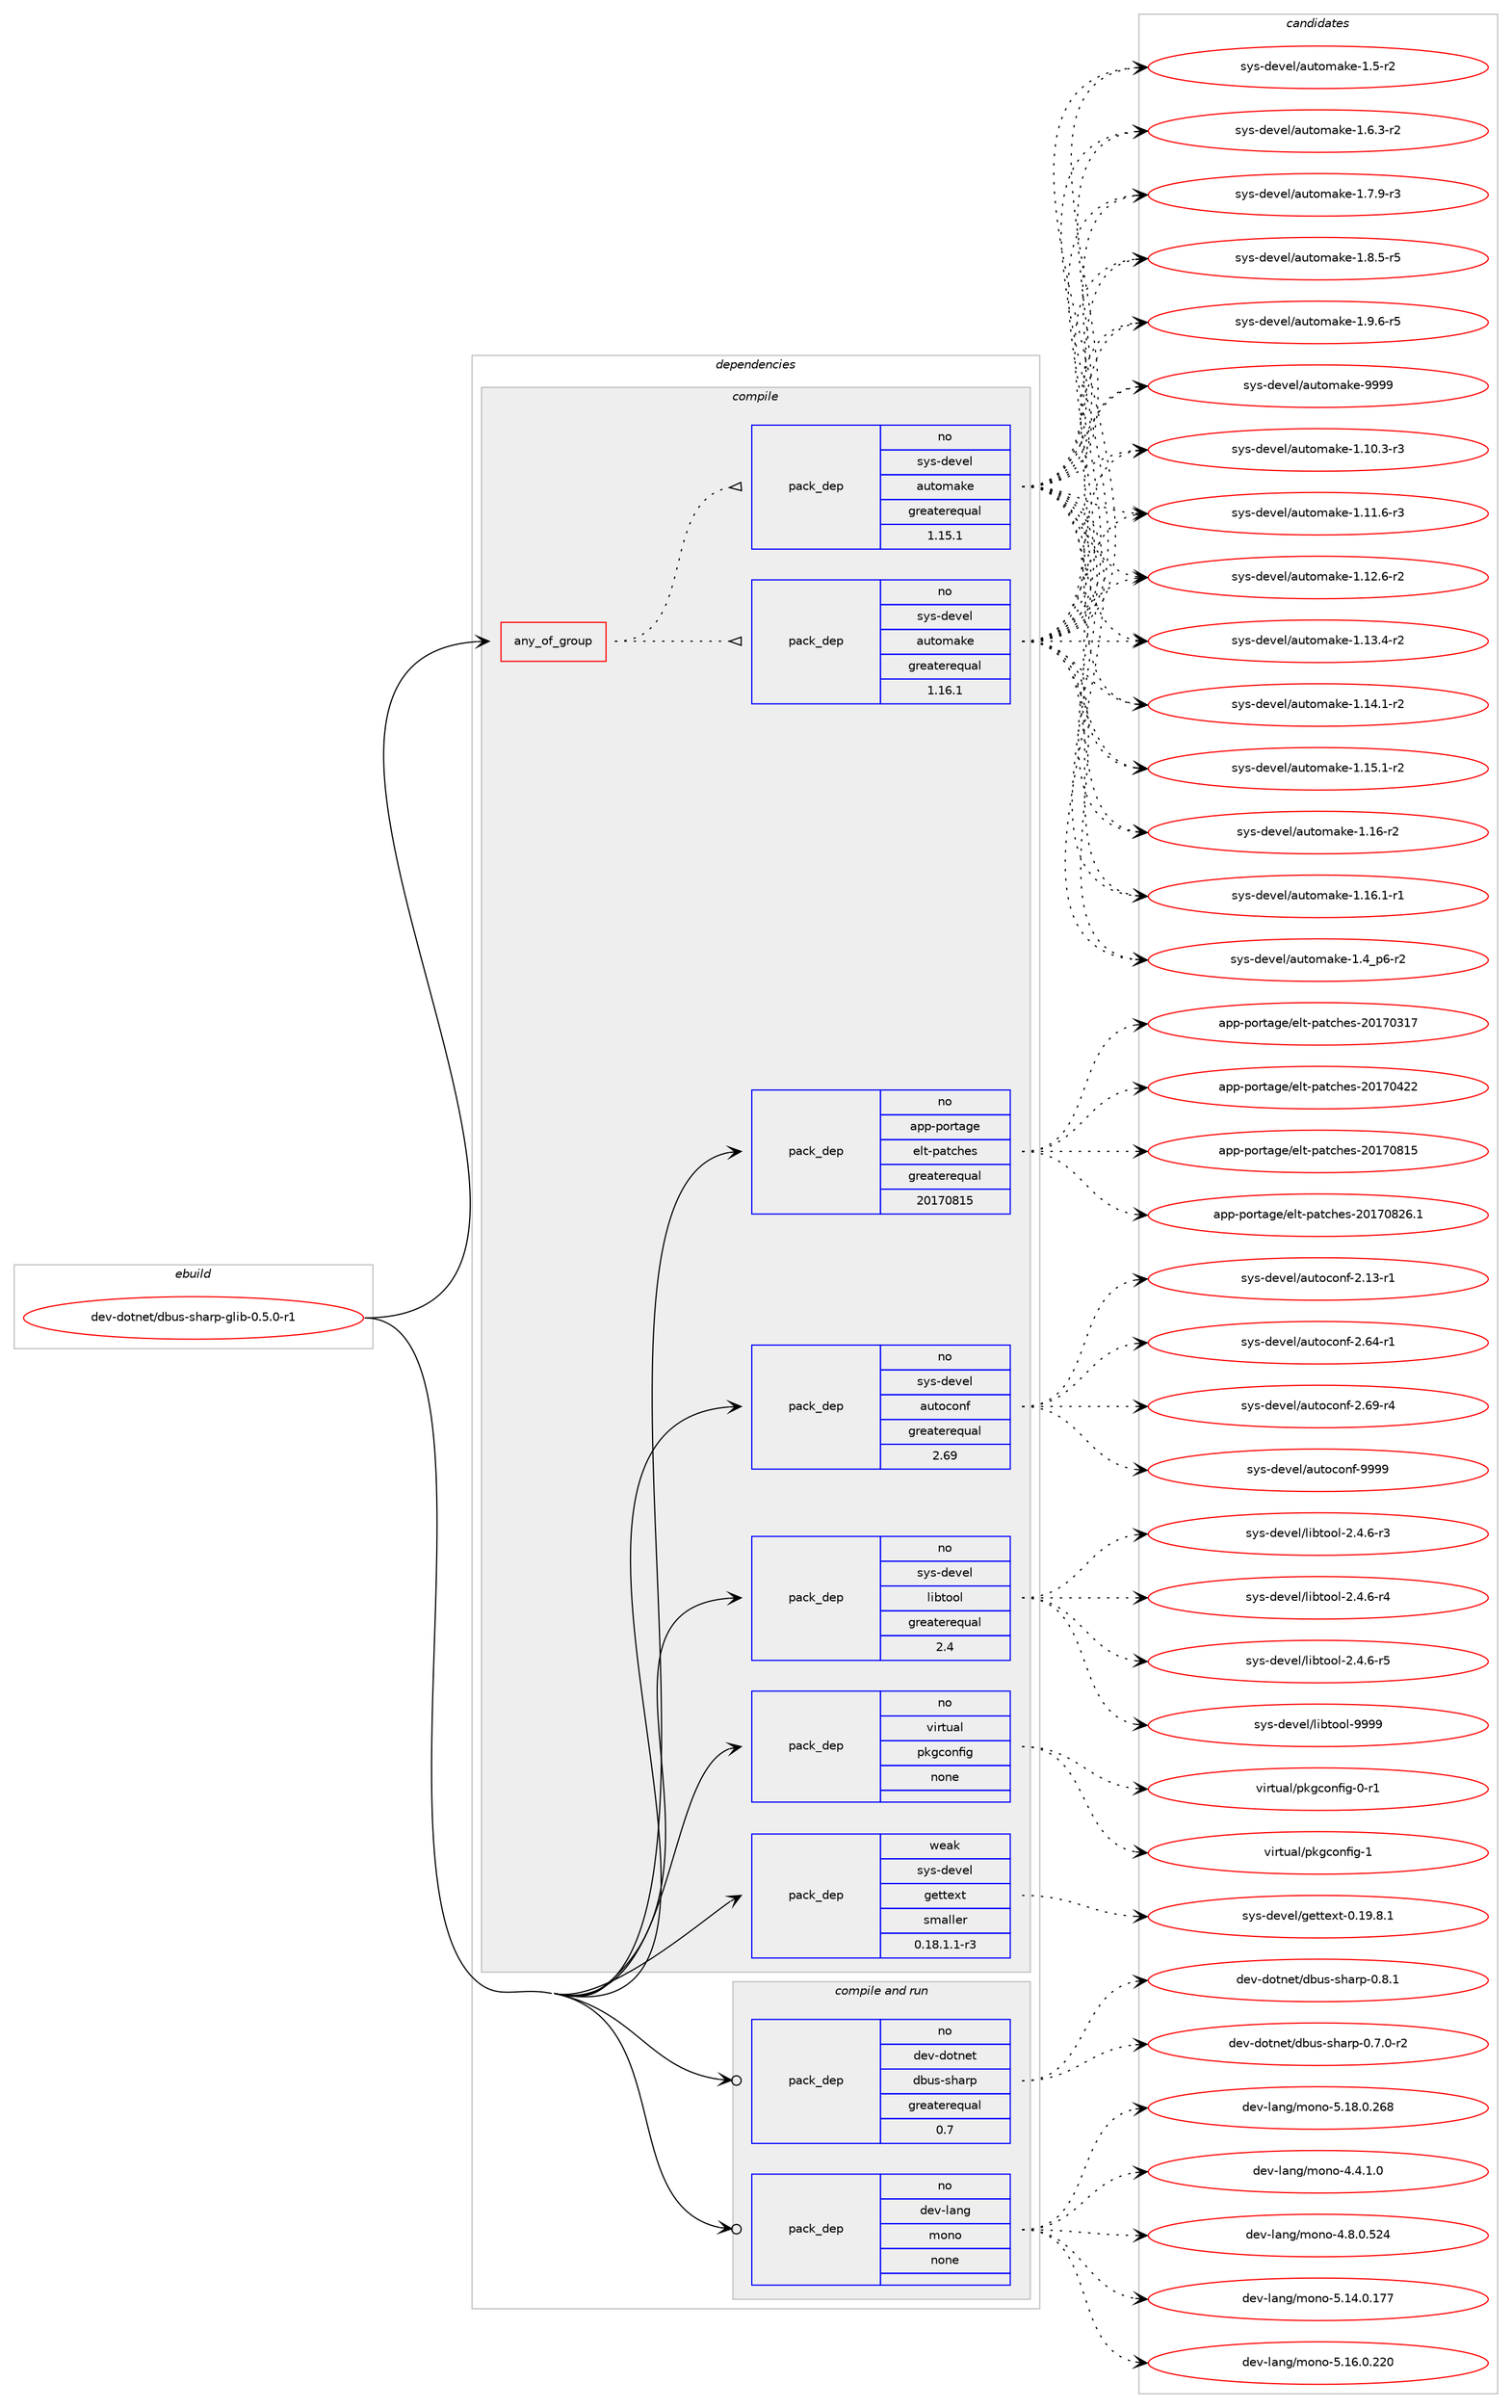digraph prolog {

# *************
# Graph options
# *************

newrank=true;
concentrate=true;
compound=true;
graph [rankdir=LR,fontname=Helvetica,fontsize=10,ranksep=1.5];#, ranksep=2.5, nodesep=0.2];
edge  [arrowhead=vee];
node  [fontname=Helvetica,fontsize=10];

# **********
# The ebuild
# **********

subgraph cluster_leftcol {
color=gray;
rank=same;
label=<<i>ebuild</i>>;
id [label="dev-dotnet/dbus-sharp-glib-0.5.0-r1", color=red, width=4, href="../dev-dotnet/dbus-sharp-glib-0.5.0-r1.svg"];
}

# ****************
# The dependencies
# ****************

subgraph cluster_midcol {
color=gray;
label=<<i>dependencies</i>>;
subgraph cluster_compile {
fillcolor="#eeeeee";
style=filled;
label=<<i>compile</i>>;
subgraph any20443 {
dependency1323152 [label=<<TABLE BORDER="0" CELLBORDER="1" CELLSPACING="0" CELLPADDING="4"><TR><TD CELLPADDING="10">any_of_group</TD></TR></TABLE>>, shape=none, color=red];subgraph pack944031 {
dependency1323153 [label=<<TABLE BORDER="0" CELLBORDER="1" CELLSPACING="0" CELLPADDING="4" WIDTH="220"><TR><TD ROWSPAN="6" CELLPADDING="30">pack_dep</TD></TR><TR><TD WIDTH="110">no</TD></TR><TR><TD>sys-devel</TD></TR><TR><TD>automake</TD></TR><TR><TD>greaterequal</TD></TR><TR><TD>1.16.1</TD></TR></TABLE>>, shape=none, color=blue];
}
dependency1323152:e -> dependency1323153:w [weight=20,style="dotted",arrowhead="oinv"];
subgraph pack944032 {
dependency1323154 [label=<<TABLE BORDER="0" CELLBORDER="1" CELLSPACING="0" CELLPADDING="4" WIDTH="220"><TR><TD ROWSPAN="6" CELLPADDING="30">pack_dep</TD></TR><TR><TD WIDTH="110">no</TD></TR><TR><TD>sys-devel</TD></TR><TR><TD>automake</TD></TR><TR><TD>greaterequal</TD></TR><TR><TD>1.15.1</TD></TR></TABLE>>, shape=none, color=blue];
}
dependency1323152:e -> dependency1323154:w [weight=20,style="dotted",arrowhead="oinv"];
}
id:e -> dependency1323152:w [weight=20,style="solid",arrowhead="vee"];
subgraph pack944033 {
dependency1323155 [label=<<TABLE BORDER="0" CELLBORDER="1" CELLSPACING="0" CELLPADDING="4" WIDTH="220"><TR><TD ROWSPAN="6" CELLPADDING="30">pack_dep</TD></TR><TR><TD WIDTH="110">no</TD></TR><TR><TD>app-portage</TD></TR><TR><TD>elt-patches</TD></TR><TR><TD>greaterequal</TD></TR><TR><TD>20170815</TD></TR></TABLE>>, shape=none, color=blue];
}
id:e -> dependency1323155:w [weight=20,style="solid",arrowhead="vee"];
subgraph pack944034 {
dependency1323156 [label=<<TABLE BORDER="0" CELLBORDER="1" CELLSPACING="0" CELLPADDING="4" WIDTH="220"><TR><TD ROWSPAN="6" CELLPADDING="30">pack_dep</TD></TR><TR><TD WIDTH="110">no</TD></TR><TR><TD>sys-devel</TD></TR><TR><TD>autoconf</TD></TR><TR><TD>greaterequal</TD></TR><TR><TD>2.69</TD></TR></TABLE>>, shape=none, color=blue];
}
id:e -> dependency1323156:w [weight=20,style="solid",arrowhead="vee"];
subgraph pack944035 {
dependency1323157 [label=<<TABLE BORDER="0" CELLBORDER="1" CELLSPACING="0" CELLPADDING="4" WIDTH="220"><TR><TD ROWSPAN="6" CELLPADDING="30">pack_dep</TD></TR><TR><TD WIDTH="110">no</TD></TR><TR><TD>sys-devel</TD></TR><TR><TD>libtool</TD></TR><TR><TD>greaterequal</TD></TR><TR><TD>2.4</TD></TR></TABLE>>, shape=none, color=blue];
}
id:e -> dependency1323157:w [weight=20,style="solid",arrowhead="vee"];
subgraph pack944036 {
dependency1323158 [label=<<TABLE BORDER="0" CELLBORDER="1" CELLSPACING="0" CELLPADDING="4" WIDTH="220"><TR><TD ROWSPAN="6" CELLPADDING="30">pack_dep</TD></TR><TR><TD WIDTH="110">no</TD></TR><TR><TD>virtual</TD></TR><TR><TD>pkgconfig</TD></TR><TR><TD>none</TD></TR><TR><TD></TD></TR></TABLE>>, shape=none, color=blue];
}
id:e -> dependency1323158:w [weight=20,style="solid",arrowhead="vee"];
subgraph pack944037 {
dependency1323159 [label=<<TABLE BORDER="0" CELLBORDER="1" CELLSPACING="0" CELLPADDING="4" WIDTH="220"><TR><TD ROWSPAN="6" CELLPADDING="30">pack_dep</TD></TR><TR><TD WIDTH="110">weak</TD></TR><TR><TD>sys-devel</TD></TR><TR><TD>gettext</TD></TR><TR><TD>smaller</TD></TR><TR><TD>0.18.1.1-r3</TD></TR></TABLE>>, shape=none, color=blue];
}
id:e -> dependency1323159:w [weight=20,style="solid",arrowhead="vee"];
}
subgraph cluster_compileandrun {
fillcolor="#eeeeee";
style=filled;
label=<<i>compile and run</i>>;
subgraph pack944038 {
dependency1323160 [label=<<TABLE BORDER="0" CELLBORDER="1" CELLSPACING="0" CELLPADDING="4" WIDTH="220"><TR><TD ROWSPAN="6" CELLPADDING="30">pack_dep</TD></TR><TR><TD WIDTH="110">no</TD></TR><TR><TD>dev-dotnet</TD></TR><TR><TD>dbus-sharp</TD></TR><TR><TD>greaterequal</TD></TR><TR><TD>0.7</TD></TR></TABLE>>, shape=none, color=blue];
}
id:e -> dependency1323160:w [weight=20,style="solid",arrowhead="odotvee"];
subgraph pack944039 {
dependency1323161 [label=<<TABLE BORDER="0" CELLBORDER="1" CELLSPACING="0" CELLPADDING="4" WIDTH="220"><TR><TD ROWSPAN="6" CELLPADDING="30">pack_dep</TD></TR><TR><TD WIDTH="110">no</TD></TR><TR><TD>dev-lang</TD></TR><TR><TD>mono</TD></TR><TR><TD>none</TD></TR><TR><TD></TD></TR></TABLE>>, shape=none, color=blue];
}
id:e -> dependency1323161:w [weight=20,style="solid",arrowhead="odotvee"];
}
subgraph cluster_run {
fillcolor="#eeeeee";
style=filled;
label=<<i>run</i>>;
}
}

# **************
# The candidates
# **************

subgraph cluster_choices {
rank=same;
color=gray;
label=<<i>candidates</i>>;

subgraph choice944031 {
color=black;
nodesep=1;
choice11512111545100101118101108479711711611110997107101454946494846514511451 [label="sys-devel/automake-1.10.3-r3", color=red, width=4,href="../sys-devel/automake-1.10.3-r3.svg"];
choice11512111545100101118101108479711711611110997107101454946494946544511451 [label="sys-devel/automake-1.11.6-r3", color=red, width=4,href="../sys-devel/automake-1.11.6-r3.svg"];
choice11512111545100101118101108479711711611110997107101454946495046544511450 [label="sys-devel/automake-1.12.6-r2", color=red, width=4,href="../sys-devel/automake-1.12.6-r2.svg"];
choice11512111545100101118101108479711711611110997107101454946495146524511450 [label="sys-devel/automake-1.13.4-r2", color=red, width=4,href="../sys-devel/automake-1.13.4-r2.svg"];
choice11512111545100101118101108479711711611110997107101454946495246494511450 [label="sys-devel/automake-1.14.1-r2", color=red, width=4,href="../sys-devel/automake-1.14.1-r2.svg"];
choice11512111545100101118101108479711711611110997107101454946495346494511450 [label="sys-devel/automake-1.15.1-r2", color=red, width=4,href="../sys-devel/automake-1.15.1-r2.svg"];
choice1151211154510010111810110847971171161111099710710145494649544511450 [label="sys-devel/automake-1.16-r2", color=red, width=4,href="../sys-devel/automake-1.16-r2.svg"];
choice11512111545100101118101108479711711611110997107101454946495446494511449 [label="sys-devel/automake-1.16.1-r1", color=red, width=4,href="../sys-devel/automake-1.16.1-r1.svg"];
choice115121115451001011181011084797117116111109971071014549465295112544511450 [label="sys-devel/automake-1.4_p6-r2", color=red, width=4,href="../sys-devel/automake-1.4_p6-r2.svg"];
choice11512111545100101118101108479711711611110997107101454946534511450 [label="sys-devel/automake-1.5-r2", color=red, width=4,href="../sys-devel/automake-1.5-r2.svg"];
choice115121115451001011181011084797117116111109971071014549465446514511450 [label="sys-devel/automake-1.6.3-r2", color=red, width=4,href="../sys-devel/automake-1.6.3-r2.svg"];
choice115121115451001011181011084797117116111109971071014549465546574511451 [label="sys-devel/automake-1.7.9-r3", color=red, width=4,href="../sys-devel/automake-1.7.9-r3.svg"];
choice115121115451001011181011084797117116111109971071014549465646534511453 [label="sys-devel/automake-1.8.5-r5", color=red, width=4,href="../sys-devel/automake-1.8.5-r5.svg"];
choice115121115451001011181011084797117116111109971071014549465746544511453 [label="sys-devel/automake-1.9.6-r5", color=red, width=4,href="../sys-devel/automake-1.9.6-r5.svg"];
choice115121115451001011181011084797117116111109971071014557575757 [label="sys-devel/automake-9999", color=red, width=4,href="../sys-devel/automake-9999.svg"];
dependency1323153:e -> choice11512111545100101118101108479711711611110997107101454946494846514511451:w [style=dotted,weight="100"];
dependency1323153:e -> choice11512111545100101118101108479711711611110997107101454946494946544511451:w [style=dotted,weight="100"];
dependency1323153:e -> choice11512111545100101118101108479711711611110997107101454946495046544511450:w [style=dotted,weight="100"];
dependency1323153:e -> choice11512111545100101118101108479711711611110997107101454946495146524511450:w [style=dotted,weight="100"];
dependency1323153:e -> choice11512111545100101118101108479711711611110997107101454946495246494511450:w [style=dotted,weight="100"];
dependency1323153:e -> choice11512111545100101118101108479711711611110997107101454946495346494511450:w [style=dotted,weight="100"];
dependency1323153:e -> choice1151211154510010111810110847971171161111099710710145494649544511450:w [style=dotted,weight="100"];
dependency1323153:e -> choice11512111545100101118101108479711711611110997107101454946495446494511449:w [style=dotted,weight="100"];
dependency1323153:e -> choice115121115451001011181011084797117116111109971071014549465295112544511450:w [style=dotted,weight="100"];
dependency1323153:e -> choice11512111545100101118101108479711711611110997107101454946534511450:w [style=dotted,weight="100"];
dependency1323153:e -> choice115121115451001011181011084797117116111109971071014549465446514511450:w [style=dotted,weight="100"];
dependency1323153:e -> choice115121115451001011181011084797117116111109971071014549465546574511451:w [style=dotted,weight="100"];
dependency1323153:e -> choice115121115451001011181011084797117116111109971071014549465646534511453:w [style=dotted,weight="100"];
dependency1323153:e -> choice115121115451001011181011084797117116111109971071014549465746544511453:w [style=dotted,weight="100"];
dependency1323153:e -> choice115121115451001011181011084797117116111109971071014557575757:w [style=dotted,weight="100"];
}
subgraph choice944032 {
color=black;
nodesep=1;
choice11512111545100101118101108479711711611110997107101454946494846514511451 [label="sys-devel/automake-1.10.3-r3", color=red, width=4,href="../sys-devel/automake-1.10.3-r3.svg"];
choice11512111545100101118101108479711711611110997107101454946494946544511451 [label="sys-devel/automake-1.11.6-r3", color=red, width=4,href="../sys-devel/automake-1.11.6-r3.svg"];
choice11512111545100101118101108479711711611110997107101454946495046544511450 [label="sys-devel/automake-1.12.6-r2", color=red, width=4,href="../sys-devel/automake-1.12.6-r2.svg"];
choice11512111545100101118101108479711711611110997107101454946495146524511450 [label="sys-devel/automake-1.13.4-r2", color=red, width=4,href="../sys-devel/automake-1.13.4-r2.svg"];
choice11512111545100101118101108479711711611110997107101454946495246494511450 [label="sys-devel/automake-1.14.1-r2", color=red, width=4,href="../sys-devel/automake-1.14.1-r2.svg"];
choice11512111545100101118101108479711711611110997107101454946495346494511450 [label="sys-devel/automake-1.15.1-r2", color=red, width=4,href="../sys-devel/automake-1.15.1-r2.svg"];
choice1151211154510010111810110847971171161111099710710145494649544511450 [label="sys-devel/automake-1.16-r2", color=red, width=4,href="../sys-devel/automake-1.16-r2.svg"];
choice11512111545100101118101108479711711611110997107101454946495446494511449 [label="sys-devel/automake-1.16.1-r1", color=red, width=4,href="../sys-devel/automake-1.16.1-r1.svg"];
choice115121115451001011181011084797117116111109971071014549465295112544511450 [label="sys-devel/automake-1.4_p6-r2", color=red, width=4,href="../sys-devel/automake-1.4_p6-r2.svg"];
choice11512111545100101118101108479711711611110997107101454946534511450 [label="sys-devel/automake-1.5-r2", color=red, width=4,href="../sys-devel/automake-1.5-r2.svg"];
choice115121115451001011181011084797117116111109971071014549465446514511450 [label="sys-devel/automake-1.6.3-r2", color=red, width=4,href="../sys-devel/automake-1.6.3-r2.svg"];
choice115121115451001011181011084797117116111109971071014549465546574511451 [label="sys-devel/automake-1.7.9-r3", color=red, width=4,href="../sys-devel/automake-1.7.9-r3.svg"];
choice115121115451001011181011084797117116111109971071014549465646534511453 [label="sys-devel/automake-1.8.5-r5", color=red, width=4,href="../sys-devel/automake-1.8.5-r5.svg"];
choice115121115451001011181011084797117116111109971071014549465746544511453 [label="sys-devel/automake-1.9.6-r5", color=red, width=4,href="../sys-devel/automake-1.9.6-r5.svg"];
choice115121115451001011181011084797117116111109971071014557575757 [label="sys-devel/automake-9999", color=red, width=4,href="../sys-devel/automake-9999.svg"];
dependency1323154:e -> choice11512111545100101118101108479711711611110997107101454946494846514511451:w [style=dotted,weight="100"];
dependency1323154:e -> choice11512111545100101118101108479711711611110997107101454946494946544511451:w [style=dotted,weight="100"];
dependency1323154:e -> choice11512111545100101118101108479711711611110997107101454946495046544511450:w [style=dotted,weight="100"];
dependency1323154:e -> choice11512111545100101118101108479711711611110997107101454946495146524511450:w [style=dotted,weight="100"];
dependency1323154:e -> choice11512111545100101118101108479711711611110997107101454946495246494511450:w [style=dotted,weight="100"];
dependency1323154:e -> choice11512111545100101118101108479711711611110997107101454946495346494511450:w [style=dotted,weight="100"];
dependency1323154:e -> choice1151211154510010111810110847971171161111099710710145494649544511450:w [style=dotted,weight="100"];
dependency1323154:e -> choice11512111545100101118101108479711711611110997107101454946495446494511449:w [style=dotted,weight="100"];
dependency1323154:e -> choice115121115451001011181011084797117116111109971071014549465295112544511450:w [style=dotted,weight="100"];
dependency1323154:e -> choice11512111545100101118101108479711711611110997107101454946534511450:w [style=dotted,weight="100"];
dependency1323154:e -> choice115121115451001011181011084797117116111109971071014549465446514511450:w [style=dotted,weight="100"];
dependency1323154:e -> choice115121115451001011181011084797117116111109971071014549465546574511451:w [style=dotted,weight="100"];
dependency1323154:e -> choice115121115451001011181011084797117116111109971071014549465646534511453:w [style=dotted,weight="100"];
dependency1323154:e -> choice115121115451001011181011084797117116111109971071014549465746544511453:w [style=dotted,weight="100"];
dependency1323154:e -> choice115121115451001011181011084797117116111109971071014557575757:w [style=dotted,weight="100"];
}
subgraph choice944033 {
color=black;
nodesep=1;
choice97112112451121111141169710310147101108116451129711699104101115455048495548514955 [label="app-portage/elt-patches-20170317", color=red, width=4,href="../app-portage/elt-patches-20170317.svg"];
choice97112112451121111141169710310147101108116451129711699104101115455048495548525050 [label="app-portage/elt-patches-20170422", color=red, width=4,href="../app-portage/elt-patches-20170422.svg"];
choice97112112451121111141169710310147101108116451129711699104101115455048495548564953 [label="app-portage/elt-patches-20170815", color=red, width=4,href="../app-portage/elt-patches-20170815.svg"];
choice971121124511211111411697103101471011081164511297116991041011154550484955485650544649 [label="app-portage/elt-patches-20170826.1", color=red, width=4,href="../app-portage/elt-patches-20170826.1.svg"];
dependency1323155:e -> choice97112112451121111141169710310147101108116451129711699104101115455048495548514955:w [style=dotted,weight="100"];
dependency1323155:e -> choice97112112451121111141169710310147101108116451129711699104101115455048495548525050:w [style=dotted,weight="100"];
dependency1323155:e -> choice97112112451121111141169710310147101108116451129711699104101115455048495548564953:w [style=dotted,weight="100"];
dependency1323155:e -> choice971121124511211111411697103101471011081164511297116991041011154550484955485650544649:w [style=dotted,weight="100"];
}
subgraph choice944034 {
color=black;
nodesep=1;
choice1151211154510010111810110847971171161119911111010245504649514511449 [label="sys-devel/autoconf-2.13-r1", color=red, width=4,href="../sys-devel/autoconf-2.13-r1.svg"];
choice1151211154510010111810110847971171161119911111010245504654524511449 [label="sys-devel/autoconf-2.64-r1", color=red, width=4,href="../sys-devel/autoconf-2.64-r1.svg"];
choice1151211154510010111810110847971171161119911111010245504654574511452 [label="sys-devel/autoconf-2.69-r4", color=red, width=4,href="../sys-devel/autoconf-2.69-r4.svg"];
choice115121115451001011181011084797117116111991111101024557575757 [label="sys-devel/autoconf-9999", color=red, width=4,href="../sys-devel/autoconf-9999.svg"];
dependency1323156:e -> choice1151211154510010111810110847971171161119911111010245504649514511449:w [style=dotted,weight="100"];
dependency1323156:e -> choice1151211154510010111810110847971171161119911111010245504654524511449:w [style=dotted,weight="100"];
dependency1323156:e -> choice1151211154510010111810110847971171161119911111010245504654574511452:w [style=dotted,weight="100"];
dependency1323156:e -> choice115121115451001011181011084797117116111991111101024557575757:w [style=dotted,weight="100"];
}
subgraph choice944035 {
color=black;
nodesep=1;
choice1151211154510010111810110847108105981161111111084550465246544511451 [label="sys-devel/libtool-2.4.6-r3", color=red, width=4,href="../sys-devel/libtool-2.4.6-r3.svg"];
choice1151211154510010111810110847108105981161111111084550465246544511452 [label="sys-devel/libtool-2.4.6-r4", color=red, width=4,href="../sys-devel/libtool-2.4.6-r4.svg"];
choice1151211154510010111810110847108105981161111111084550465246544511453 [label="sys-devel/libtool-2.4.6-r5", color=red, width=4,href="../sys-devel/libtool-2.4.6-r5.svg"];
choice1151211154510010111810110847108105981161111111084557575757 [label="sys-devel/libtool-9999", color=red, width=4,href="../sys-devel/libtool-9999.svg"];
dependency1323157:e -> choice1151211154510010111810110847108105981161111111084550465246544511451:w [style=dotted,weight="100"];
dependency1323157:e -> choice1151211154510010111810110847108105981161111111084550465246544511452:w [style=dotted,weight="100"];
dependency1323157:e -> choice1151211154510010111810110847108105981161111111084550465246544511453:w [style=dotted,weight="100"];
dependency1323157:e -> choice1151211154510010111810110847108105981161111111084557575757:w [style=dotted,weight="100"];
}
subgraph choice944036 {
color=black;
nodesep=1;
choice11810511411611797108471121071039911111010210510345484511449 [label="virtual/pkgconfig-0-r1", color=red, width=4,href="../virtual/pkgconfig-0-r1.svg"];
choice1181051141161179710847112107103991111101021051034549 [label="virtual/pkgconfig-1", color=red, width=4,href="../virtual/pkgconfig-1.svg"];
dependency1323158:e -> choice11810511411611797108471121071039911111010210510345484511449:w [style=dotted,weight="100"];
dependency1323158:e -> choice1181051141161179710847112107103991111101021051034549:w [style=dotted,weight="100"];
}
subgraph choice944037 {
color=black;
nodesep=1;
choice1151211154510010111810110847103101116116101120116454846495746564649 [label="sys-devel/gettext-0.19.8.1", color=red, width=4,href="../sys-devel/gettext-0.19.8.1.svg"];
dependency1323159:e -> choice1151211154510010111810110847103101116116101120116454846495746564649:w [style=dotted,weight="100"];
}
subgraph choice944038 {
color=black;
nodesep=1;
choice10010111845100111116110101116471009811711545115104971141124548465546484511450 [label="dev-dotnet/dbus-sharp-0.7.0-r2", color=red, width=4,href="../dev-dotnet/dbus-sharp-0.7.0-r2.svg"];
choice1001011184510011111611010111647100981171154511510497114112454846564649 [label="dev-dotnet/dbus-sharp-0.8.1", color=red, width=4,href="../dev-dotnet/dbus-sharp-0.8.1.svg"];
dependency1323160:e -> choice10010111845100111116110101116471009811711545115104971141124548465546484511450:w [style=dotted,weight="100"];
dependency1323160:e -> choice1001011184510011111611010111647100981171154511510497114112454846564649:w [style=dotted,weight="100"];
}
subgraph choice944039 {
color=black;
nodesep=1;
choice1001011184510897110103471091111101114552465246494648 [label="dev-lang/mono-4.4.1.0", color=red, width=4,href="../dev-lang/mono-4.4.1.0.svg"];
choice10010111845108971101034710911111011145524656464846535052 [label="dev-lang/mono-4.8.0.524", color=red, width=4,href="../dev-lang/mono-4.8.0.524.svg"];
choice1001011184510897110103471091111101114553464952464846495555 [label="dev-lang/mono-5.14.0.177", color=red, width=4,href="../dev-lang/mono-5.14.0.177.svg"];
choice1001011184510897110103471091111101114553464954464846505048 [label="dev-lang/mono-5.16.0.220", color=red, width=4,href="../dev-lang/mono-5.16.0.220.svg"];
choice1001011184510897110103471091111101114553464956464846505456 [label="dev-lang/mono-5.18.0.268", color=red, width=4,href="../dev-lang/mono-5.18.0.268.svg"];
dependency1323161:e -> choice1001011184510897110103471091111101114552465246494648:w [style=dotted,weight="100"];
dependency1323161:e -> choice10010111845108971101034710911111011145524656464846535052:w [style=dotted,weight="100"];
dependency1323161:e -> choice1001011184510897110103471091111101114553464952464846495555:w [style=dotted,weight="100"];
dependency1323161:e -> choice1001011184510897110103471091111101114553464954464846505048:w [style=dotted,weight="100"];
dependency1323161:e -> choice1001011184510897110103471091111101114553464956464846505456:w [style=dotted,weight="100"];
}
}

}
